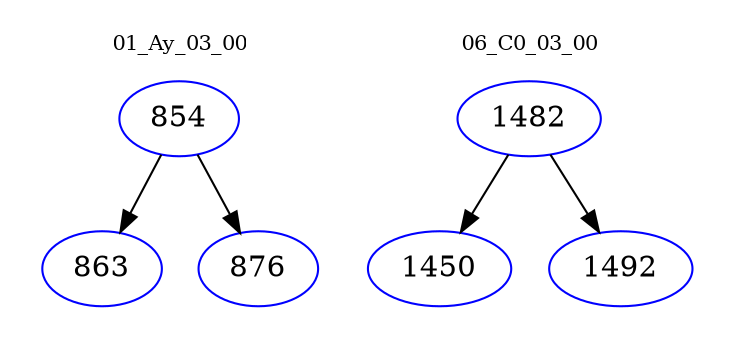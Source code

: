 digraph{
subgraph cluster_0 {
color = white
label = "01_Ay_03_00";
fontsize=10;
T0_854 [label="854", color="blue"]
T0_854 -> T0_863 [color="black"]
T0_863 [label="863", color="blue"]
T0_854 -> T0_876 [color="black"]
T0_876 [label="876", color="blue"]
}
subgraph cluster_1 {
color = white
label = "06_C0_03_00";
fontsize=10;
T1_1482 [label="1482", color="blue"]
T1_1482 -> T1_1450 [color="black"]
T1_1450 [label="1450", color="blue"]
T1_1482 -> T1_1492 [color="black"]
T1_1492 [label="1492", color="blue"]
}
}
